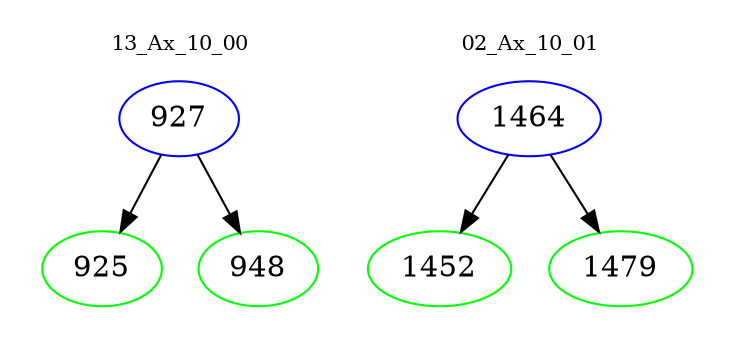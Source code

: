 digraph{
subgraph cluster_0 {
color = white
label = "13_Ax_10_00";
fontsize=10;
T0_927 [label="927", color="blue"]
T0_927 -> T0_925 [color="black"]
T0_925 [label="925", color="green"]
T0_927 -> T0_948 [color="black"]
T0_948 [label="948", color="green"]
}
subgraph cluster_1 {
color = white
label = "02_Ax_10_01";
fontsize=10;
T1_1464 [label="1464", color="blue"]
T1_1464 -> T1_1452 [color="black"]
T1_1452 [label="1452", color="green"]
T1_1464 -> T1_1479 [color="black"]
T1_1479 [label="1479", color="green"]
}
}
